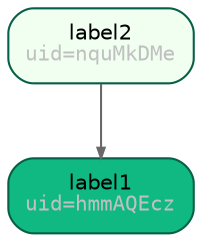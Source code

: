 digraph hmmAQEcz {
	node [color="#065f46" fillcolor=honeydew fontname=Helvetica fontsize=10 shape=box style="rounded,filled"]
	edge [arrowsize=0.5]
	hmmAQEcz [label=" <label1<BR/><FONT COLOR=\"GREY\" POINT-SIZE=\"10\" FACE=\"Monospace\">uid=hmmAQEcz</FONT>>" fillcolor="#10b981"]
	nquMkDMe [label=<label2<BR/><FONT COLOR="GREY" POINT-SIZE="10" FACE="Monospace">uid=nquMkDMe</FONT>>]
	hmmAQEcz [label=<label1<BR/><FONT COLOR="GREY" POINT-SIZE="10" FACE="Monospace">uid=hmmAQEcz</FONT>>]
	nquMkDMe -> hmmAQEcz [color=dimgrey]
}
